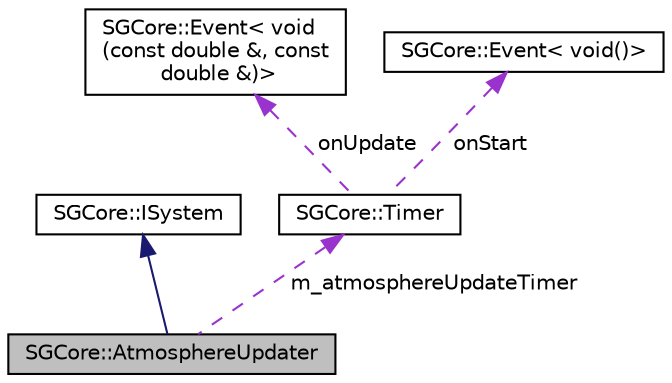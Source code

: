 digraph "SGCore::AtmosphereUpdater"
{
 // LATEX_PDF_SIZE
  edge [fontname="Helvetica",fontsize="10",labelfontname="Helvetica",labelfontsize="10"];
  node [fontname="Helvetica",fontsize="10",shape=record];
  Node1 [label="SGCore::AtmosphereUpdater",height=0.2,width=0.4,color="black", fillcolor="grey75", style="filled", fontcolor="black",tooltip=" "];
  Node2 -> Node1 [dir="back",color="midnightblue",fontsize="10",style="solid",fontname="Helvetica"];
  Node2 [label="SGCore::ISystem",height=0.2,width=0.4,color="black", fillcolor="white", style="filled",URL="$classSGCore_1_1ISystem.html",tooltip=" "];
  Node3 -> Node1 [dir="back",color="darkorchid3",fontsize="10",style="dashed",label=" m_atmosphereUpdateTimer" ,fontname="Helvetica"];
  Node3 [label="SGCore::Timer",height=0.2,width=0.4,color="black", fillcolor="white", style="filled",URL="$classSGCore_1_1Timer.html",tooltip=" "];
  Node4 -> Node3 [dir="back",color="darkorchid3",fontsize="10",style="dashed",label=" onUpdate" ,fontname="Helvetica"];
  Node4 [label="SGCore::Event\< void\l(const double &, const\l double &)\>",height=0.2,width=0.4,color="black", fillcolor="white", style="filled",URL="$structSGCore_1_1Event.html",tooltip=" "];
  Node5 -> Node3 [dir="back",color="darkorchid3",fontsize="10",style="dashed",label=" onStart" ,fontname="Helvetica"];
  Node5 [label="SGCore::Event\< void()\>",height=0.2,width=0.4,color="black", fillcolor="white", style="filled",URL="$structSGCore_1_1Event.html",tooltip=" "];
}
